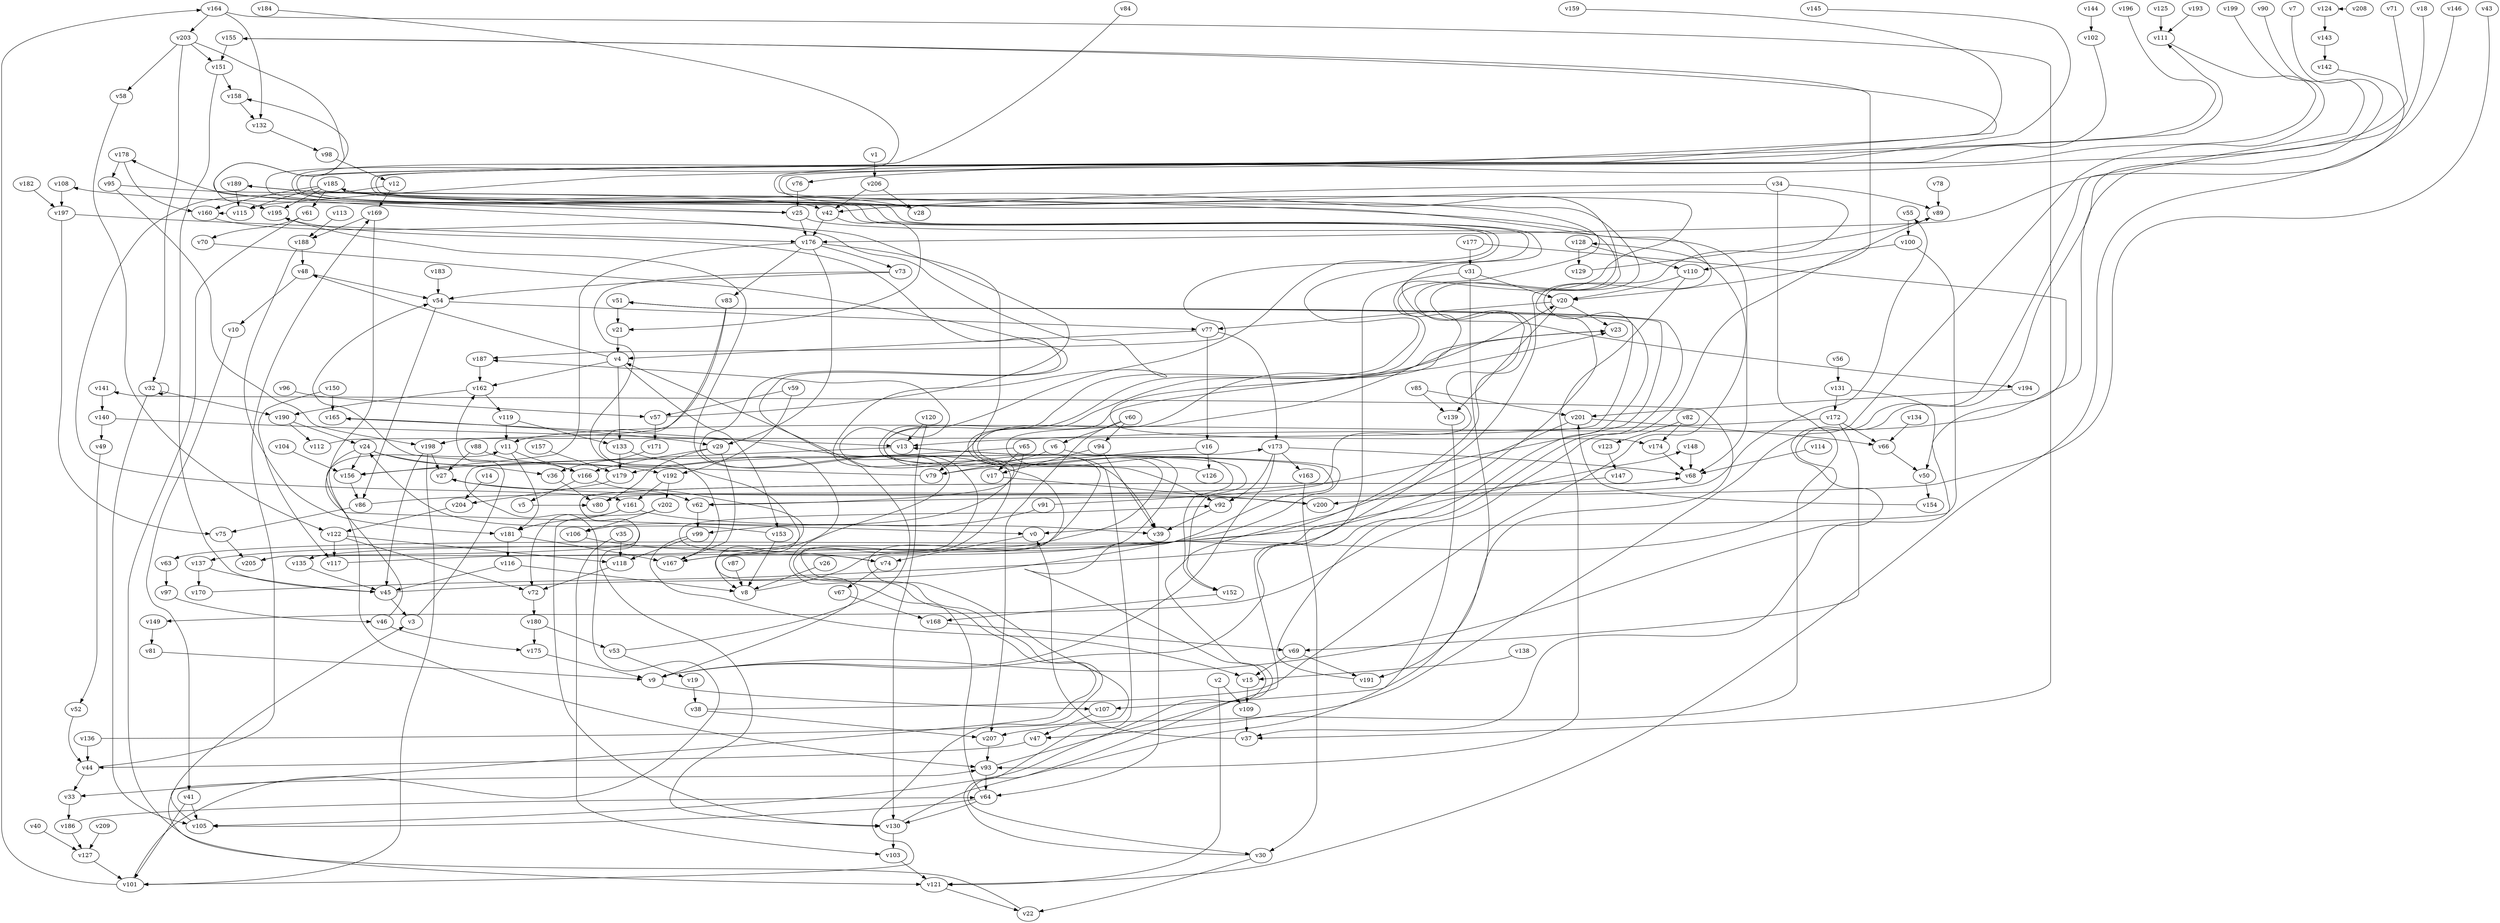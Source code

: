 // Benchmark game 306 - 210 vertices
// time_bound: 101
// targets: v87
digraph G {
    v0 [name="v0", player=1];
    v1 [name="v1", player=1];
    v2 [name="v2", player=0];
    v3 [name="v3", player=1];
    v4 [name="v4", player=1];
    v5 [name="v5", player=0];
    v6 [name="v6", player=1];
    v7 [name="v7", player=1];
    v8 [name="v8", player=1];
    v9 [name="v9", player=1];
    v10 [name="v10", player=1];
    v11 [name="v11", player=0];
    v12 [name="v12", player=0];
    v13 [name="v13", player=0];
    v14 [name="v14", player=1];
    v15 [name="v15", player=1];
    v16 [name="v16", player=0];
    v17 [name="v17", player=1];
    v18 [name="v18", player=1];
    v19 [name="v19", player=1];
    v20 [name="v20", player=0];
    v21 [name="v21", player=0];
    v22 [name="v22", player=1];
    v23 [name="v23", player=1];
    v24 [name="v24", player=0];
    v25 [name="v25", player=1];
    v26 [name="v26", player=1];
    v27 [name="v27", player=0];
    v28 [name="v28", player=0];
    v29 [name="v29", player=1];
    v30 [name="v30", player=1];
    v31 [name="v31", player=0];
    v32 [name="v32", player=0];
    v33 [name="v33", player=1];
    v34 [name="v34", player=0];
    v35 [name="v35", player=1];
    v36 [name="v36", player=0];
    v37 [name="v37", player=0];
    v38 [name="v38", player=0];
    v39 [name="v39", player=0];
    v40 [name="v40", player=1];
    v41 [name="v41", player=1];
    v42 [name="v42", player=0];
    v43 [name="v43", player=0];
    v44 [name="v44", player=0];
    v45 [name="v45", player=1];
    v46 [name="v46", player=1];
    v47 [name="v47", player=1];
    v48 [name="v48", player=0];
    v49 [name="v49", player=0];
    v50 [name="v50", player=0];
    v51 [name="v51", player=0];
    v52 [name="v52", player=1];
    v53 [name="v53", player=0];
    v54 [name="v54", player=0];
    v55 [name="v55", player=0];
    v56 [name="v56", player=1];
    v57 [name="v57", player=0];
    v58 [name="v58", player=0];
    v59 [name="v59", player=1];
    v60 [name="v60", player=0];
    v61 [name="v61", player=0];
    v62 [name="v62", player=0];
    v63 [name="v63", player=1];
    v64 [name="v64", player=0];
    v65 [name="v65", player=0];
    v66 [name="v66", player=0];
    v67 [name="v67", player=1];
    v68 [name="v68", player=1];
    v69 [name="v69", player=0];
    v70 [name="v70", player=0];
    v71 [name="v71", player=0];
    v72 [name="v72", player=1];
    v73 [name="v73", player=1];
    v74 [name="v74", player=1];
    v75 [name="v75", player=0];
    v76 [name="v76", player=0];
    v77 [name="v77", player=1];
    v78 [name="v78", player=1];
    v79 [name="v79", player=0];
    v80 [name="v80", player=1];
    v81 [name="v81", player=1];
    v82 [name="v82", player=0];
    v83 [name="v83", player=1];
    v84 [name="v84", player=0];
    v85 [name="v85", player=0];
    v86 [name="v86", player=1];
    v87 [name="v87", player=0, target=1];
    v88 [name="v88", player=1];
    v89 [name="v89", player=0];
    v90 [name="v90", player=0];
    v91 [name="v91", player=0];
    v92 [name="v92", player=1];
    v93 [name="v93", player=0];
    v94 [name="v94", player=0];
    v95 [name="v95", player=1];
    v96 [name="v96", player=1];
    v97 [name="v97", player=0];
    v98 [name="v98", player=1];
    v99 [name="v99", player=0];
    v100 [name="v100", player=1];
    v101 [name="v101", player=1];
    v102 [name="v102", player=0];
    v103 [name="v103", player=0];
    v104 [name="v104", player=0];
    v105 [name="v105", player=1];
    v106 [name="v106", player=0];
    v107 [name="v107", player=0];
    v108 [name="v108", player=0];
    v109 [name="v109", player=1];
    v110 [name="v110", player=0];
    v111 [name="v111", player=1];
    v112 [name="v112", player=1];
    v113 [name="v113", player=0];
    v114 [name="v114", player=0];
    v115 [name="v115", player=0];
    v116 [name="v116", player=1];
    v117 [name="v117", player=1];
    v118 [name="v118", player=0];
    v119 [name="v119", player=0];
    v120 [name="v120", player=1];
    v121 [name="v121", player=1];
    v122 [name="v122", player=1];
    v123 [name="v123", player=0];
    v124 [name="v124", player=0];
    v125 [name="v125", player=0];
    v126 [name="v126", player=1];
    v127 [name="v127", player=0];
    v128 [name="v128", player=0];
    v129 [name="v129", player=0];
    v130 [name="v130", player=1];
    v131 [name="v131", player=1];
    v132 [name="v132", player=0];
    v133 [name="v133", player=0];
    v134 [name="v134", player=0];
    v135 [name="v135", player=0];
    v136 [name="v136", player=0];
    v137 [name="v137", player=1];
    v138 [name="v138", player=1];
    v139 [name="v139", player=1];
    v140 [name="v140", player=1];
    v141 [name="v141", player=0];
    v142 [name="v142", player=0];
    v143 [name="v143", player=1];
    v144 [name="v144", player=0];
    v145 [name="v145", player=0];
    v146 [name="v146", player=1];
    v147 [name="v147", player=1];
    v148 [name="v148", player=0];
    v149 [name="v149", player=1];
    v150 [name="v150", player=1];
    v151 [name="v151", player=0];
    v152 [name="v152", player=0];
    v153 [name="v153", player=1];
    v154 [name="v154", player=1];
    v155 [name="v155", player=0];
    v156 [name="v156", player=0];
    v157 [name="v157", player=0];
    v158 [name="v158", player=1];
    v159 [name="v159", player=1];
    v160 [name="v160", player=0];
    v161 [name="v161", player=0];
    v162 [name="v162", player=1];
    v163 [name="v163", player=1];
    v164 [name="v164", player=0];
    v165 [name="v165", player=1];
    v166 [name="v166", player=1];
    v167 [name="v167", player=0];
    v168 [name="v168", player=1];
    v169 [name="v169", player=1];
    v170 [name="v170", player=1];
    v171 [name="v171", player=1];
    v172 [name="v172", player=1];
    v173 [name="v173", player=1];
    v174 [name="v174", player=0];
    v175 [name="v175", player=0];
    v176 [name="v176", player=1];
    v177 [name="v177", player=0];
    v178 [name="v178", player=1];
    v179 [name="v179", player=0];
    v180 [name="v180", player=0];
    v181 [name="v181", player=1];
    v182 [name="v182", player=0];
    v183 [name="v183", player=0];
    v184 [name="v184", player=1];
    v185 [name="v185", player=1];
    v186 [name="v186", player=0];
    v187 [name="v187", player=1];
    v188 [name="v188", player=0];
    v189 [name="v189", player=1];
    v190 [name="v190", player=0];
    v191 [name="v191", player=1];
    v192 [name="v192", player=1];
    v193 [name="v193", player=1];
    v194 [name="v194", player=0];
    v195 [name="v195", player=0];
    v196 [name="v196", player=0];
    v197 [name="v197", player=1];
    v198 [name="v198", player=1];
    v199 [name="v199", player=0];
    v200 [name="v200", player=0];
    v201 [name="v201", player=1];
    v202 [name="v202", player=1];
    v203 [name="v203", player=0];
    v204 [name="v204", player=0];
    v205 [name="v205", player=0];
    v206 [name="v206", player=0];
    v207 [name="v207", player=0];
    v208 [name="v208", player=1];
    v209 [name="v209", player=1];

    v0 -> v74;
    v1 -> v206;
    v2 -> v109;
    v3 -> v162;
    v4 -> v133;
    v5 -> v80 [constraint="t >= 3"];
    v6 -> v152 [constraint="t mod 2 == 1"];
    v7 -> v63 [constraint="t mod 2 == 0"];
    v8 -> v187 [constraint="t mod 5 == 2"];
    v9 -> v107;
    v10 -> v41;
    v11 -> v181;
    v12 -> v161 [constraint="t mod 2 == 0"];
    v13 -> v105 [constraint="t mod 4 == 2"];
    v14 -> v204;
    v15 -> v109;
    v16 -> v126;
    v17 -> v200;
    v18 -> v11 [constraint="t mod 4 == 2"];
    v19 -> v38;
    v20 -> v139;
    v21 -> v4;
    v22 -> v3 [constraint="t mod 5 == 4"];
    v23 -> v174 [constraint="t < 14"];
    v24 -> v156;
    v25 -> v158 [constraint="t mod 3 == 0"];
    v26 -> v8;
    v27 -> v205 [constraint="t mod 3 == 0"];
    v28 -> v185 [constraint="t mod 2 == 1"];
    v29 -> v167;
    v30 -> v155 [constraint="t >= 2"];
    v31 -> v20;
    v32 -> v32 [constraint="t < 12"];
    v33 -> v186;
    v34 -> v89;
    v35 -> v103;
    v36 -> v80;
    v37 -> v0;
    v38 -> v128 [constraint="t < 12"];
    v39 -> v64;
    v40 -> v127;
    v41 -> v105;
    v42 -> v21 [constraint="t < 7"];
    v43 -> v62 [constraint="t mod 5 == 3"];
    v44 -> v169;
    v45 -> v13 [constraint="t >= 5"];
    v46 -> v11 [constraint="t >= 1"];
    v47 -> v44;
    v48 -> v54;
    v49 -> v52;
    v50 -> v154;
    v51 -> v9 [constraint="t < 8"];
    v52 -> v44;
    v53 -> v19;
    v54 -> v86;
    v55 -> v100;
    v56 -> v131;
    v57 -> v178 [constraint="t mod 4 == 0"];
    v58 -> v122;
    v59 -> v192;
    v60 -> v94;
    v61 -> v121;
    v62 -> v99;
    v63 -> v97;
    v64 -> v195 [constraint="t >= 5"];
    v65 -> v62 [constraint="t mod 3 == 2"];
    v66 -> v50;
    v67 -> v168;
    v68 -> v130 [constraint="t >= 5"];
    v69 -> v191;
    v70 -> v101 [constraint="t mod 5 == 2"];
    v71 -> v76 [constraint="t < 14"];
    v72 -> v180;
    v73 -> v9 [constraint="t >= 2"];
    v74 -> v92 [constraint="t >= 4"];
    v75 -> v205;
    v76 -> v25;
    v77 -> v173;
    v78 -> v89;
    v79 -> v54 [constraint="t < 10"];
    v80 -> v55 [constraint="t < 6"];
    v81 -> v9;
    v82 -> v123;
    v83 -> v8 [constraint="t mod 4 == 3"];
    v84 -> v39 [constraint="t >= 5"];
    v85 -> v201;
    v86 -> v51 [constraint="t mod 4 == 0"];
    v87 -> v8;
    v88 -> v27;
    v89 -> v149 [constraint="t < 15"];
    v90 -> v9 [constraint="t mod 3 == 1"];
    v91 -> v189 [constraint="t < 10"];
    v92 -> v39;
    v93 -> v111 [constraint="t >= 3"];
    v94 -> v39;
    v95 -> v198;
    v96 -> v57;
    v97 -> v46;
    v98 -> v12;
    v99 -> v118;
    v100 -> v0;
    v101 -> v173 [constraint="t mod 5 == 2"];
    v102 -> v194 [constraint="t < 5"];
    v103 -> v121;
    v104 -> v156;
    v105 -> v93 [constraint="t >= 2"];
    v106 -> v74;
    v107 -> v47;
    v108 -> v197;
    v109 -> v37;
    v110 -> v20;
    v111 -> v137 [constraint="t mod 2 == 1"];
    v112 -> v108 [constraint="t < 11"];
    v113 -> v188;
    v114 -> v68;
    v115 -> v160 [constraint="t mod 4 == 2"];
    v116 -> v45;
    v117 -> v23 [constraint="t < 13"];
    v118 -> v72;
    v119 -> v11;
    v120 -> v130;
    v121 -> v22;
    v122 -> v118 [constraint="t >= 4"];
    v123 -> v147;
    v124 -> v143;
    v125 -> v111;
    v126 -> v20 [constraint="t mod 3 == 2"];
    v127 -> v101;
    v128 -> v110;
    v129 -> v89 [constraint="t < 5"];
    v130 -> v141 [constraint="t >= 5"];
    v131 -> v50;
    v132 -> v98;
    v133 -> v179;
    v134 -> v66;
    v135 -> v45;
    v136 -> v165 [constraint="t >= 5"];
    v137 -> v170;
    v138 -> v15;
    v139 -> v107;
    v140 -> v13;
    v141 -> v140;
    v142 -> v176 [constraint="t mod 2 == 1"];
    v143 -> v142;
    v144 -> v102;
    v145 -> v152 [constraint="t mod 3 == 2"];
    v146 -> v121 [constraint="t mod 4 == 0"];
    v147 -> v200;
    v148 -> v68;
    v149 -> v81;
    v150 -> v165;
    v151 -> v158;
    v152 -> v168;
    v153 -> v24 [constraint="t >= 3"];
    v154 -> v201 [constraint="t >= 3"];
    v155 -> v151;
    v156 -> v86;
    v157 -> v179;
    v158 -> v132;
    v159 -> v92 [constraint="t >= 3"];
    v160 -> v106 [constraint="t >= 5"];
    v161 -> v72;
    v162 -> v190;
    v163 -> v30;
    v164 -> v132;
    v165 -> v29;
    v166 -> v5;
    v167 -> v23 [constraint="t < 7"];
    v168 -> v69;
    v169 -> v188;
    v170 -> v148 [constraint="t >= 5"];
    v171 -> v36;
    v172 -> v66;
    v173 -> v163;
    v174 -> v68;
    v175 -> v9;
    v176 -> v79;
    v177 -> v37 [constraint="t >= 4"];
    v178 -> v160;
    v179 -> v204;
    v180 -> v53;
    v181 -> v116;
    v182 -> v197;
    v183 -> v54;
    v184 -> v187 [constraint="t mod 3 == 1"];
    v185 -> v115;
    v186 -> v64 [constraint="t mod 3 == 2"];
    v187 -> v162;
    v188 -> v181;
    v189 -> v135 [constraint="t >= 4"];
    v190 -> v112;
    v191 -> v51 [constraint="t < 13"];
    v192 -> v202;
    v193 -> v111 [constraint="t >= 2"];
    v194 -> v201;
    v195 -> v33 [constraint="t mod 5 == 0"];
    v196 -> v115 [constraint="t >= 1"];
    v197 -> v176;
    v198 -> v101;
    v199 -> v47 [constraint="t >= 3"];
    v200 -> v27 [constraint="t mod 2 == 0"];
    v201 -> v30 [constraint="t mod 2 == 0"];
    v202 -> v106;
    v203 -> v195 [constraint="t >= 5"];
    v204 -> v122;
    v205 -> v68 [constraint="t >= 4"];
    v206 -> v42;
    v207 -> v93;
    v208 -> v124 [constraint="t >= 5"];
    v209 -> v127;
    v99 -> v15;
    v54 -> v77;
    v186 -> v127;
    v32 -> v190;
    v85 -> v139;
    v161 -> v39;
    v65 -> v17;
    v155 -> v20;
    v34 -> v207;
    v60 -> v6;
    v32 -> v105;
    v59 -> v57;
    v83 -> v198;
    v110 -> v93;
    v130 -> v103;
    v12 -> v169;
    v13 -> v156;
    v2 -> v121;
    v73 -> v54;
    v24 -> v192;
    v119 -> v133;
    v45 -> v3;
    v35 -> v118;
    v44 -> v33;
    v122 -> v72;
    v6 -> v79;
    v100 -> v110;
    v42 -> v176;
    v180 -> v175;
    v131 -> v172;
    v164 -> v37;
    v64 -> v105;
    v164 -> v203;
    v41 -> v101;
    v46 -> v175;
    v190 -> v24;
    v166 -> v62;
    v31 -> v191;
    v77 -> v16;
    v201 -> v66;
    v86 -> v75;
    v65 -> v179;
    v185 -> v25;
    v24 -> v36;
    v203 -> v32;
    v48 -> v10;
    v20 -> v23;
    v203 -> v151;
    v88 -> v166;
    v176 -> v73;
    v51 -> v21;
    v4 -> v48;
    v74 -> v67;
    v176 -> v29;
    v140 -> v49;
    v53 -> v4;
    v203 -> v58;
    v95 -> v42;
    v137 -> v45;
    v82 -> v174;
    v181 -> v167;
    v120 -> v13;
    v151 -> v45;
    v4 -> v162;
    v172 -> v13;
    v122 -> v117;
    v16 -> v79;
    v197 -> v75;
    v198 -> v45;
    v198 -> v27;
    v185 -> v195;
    v29 -> v166;
    v25 -> v176;
    v4 -> v153;
    v185 -> v61;
    v11 -> v166;
    v93 -> v64;
    v173 -> v92;
    v61 -> v70;
    v185 -> v160;
    v206 -> v28;
    v101 -> v164;
    v176 -> v156;
    v177 -> v31;
    v116 -> v8;
    v69 -> v15;
    v94 -> v17;
    v20 -> v77;
    v189 -> v115;
    v133 -> v167;
    v64 -> v130;
    v25 -> v68;
    v153 -> v8;
    v161 -> v181;
    v30 -> v22;
    v192 -> v161;
    v202 -> v130;
    v172 -> v69;
    v178 -> v95;
    v77 -> v4;
    v60 -> v207;
    v91 -> v99;
    v188 -> v48;
    v34 -> v42;
    v24 -> v0;
    v128 -> v129;
    v29 -> v80;
    v136 -> v44;
    v38 -> v207;
    v150 -> v117;
    v31 -> v167;
    v176 -> v83;
    v169 -> v93;
    v173 -> v68;
    v162 -> v119;
    v57 -> v171;
    v173 -> v9;
}
